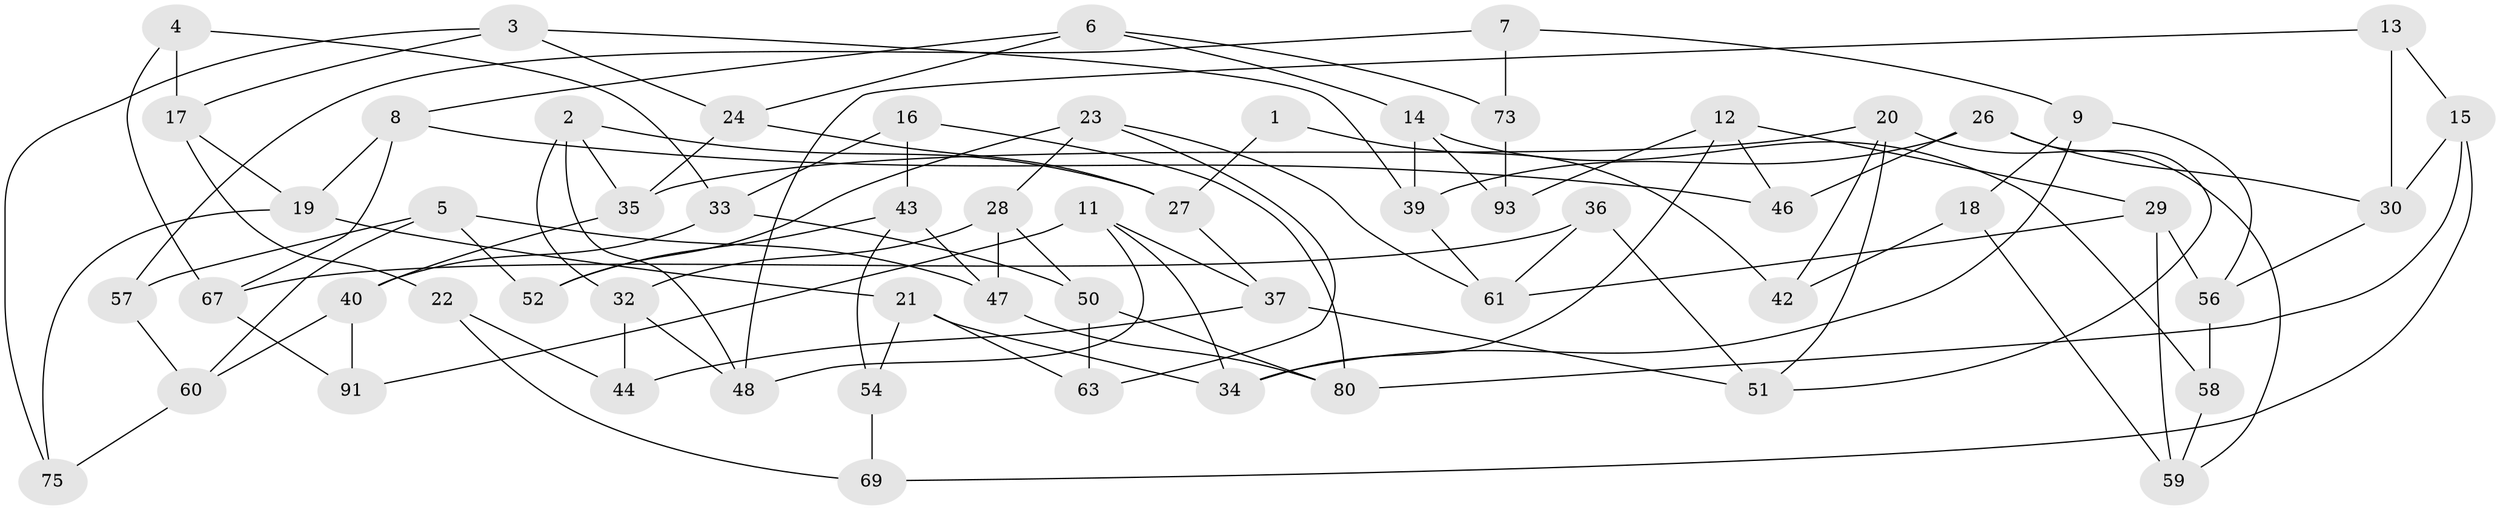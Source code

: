 // original degree distribution, {3: 1.0}
// Generated by graph-tools (version 1.1) at 2025/39/02/21/25 10:39:00]
// undirected, 60 vertices, 109 edges
graph export_dot {
graph [start="1"]
  node [color=gray90,style=filled];
  1;
  2 [super="+41"];
  3 [super="+31"];
  4;
  5 [super="+25"];
  6 [super="+55"];
  7;
  8 [super="+82"];
  9 [super="+10"];
  11 [super="+66"];
  12 [super="+88"];
  13;
  14 [super="+72"];
  15 [super="+79"];
  16;
  17 [super="+49"];
  18;
  19 [super="+45"];
  20 [super="+76"];
  21 [super="+89"];
  22;
  23 [super="+92"];
  24 [super="+53"];
  26 [super="+68"];
  27 [super="+77"];
  28 [super="+38"];
  29 [super="+95"];
  30 [super="+64"];
  32 [super="+87"];
  33 [super="+90"];
  34 [super="+78"];
  35 [super="+100"];
  36;
  37 [super="+71"];
  39 [super="+99"];
  40 [super="+74"];
  42 [super="+65"];
  43 [super="+62"];
  44;
  46;
  47 [super="+85"];
  48 [super="+81"];
  50 [super="+83"];
  51 [super="+98"];
  52;
  54;
  56 [super="+84"];
  57;
  58;
  59 [super="+96"];
  60 [super="+70"];
  61 [super="+94"];
  63;
  67 [super="+86"];
  69;
  73;
  75;
  80 [super="+97"];
  91;
  93;
  1 -- 42 [weight=2];
  1 -- 27;
  2 -- 48;
  2 -- 32;
  2 -- 27;
  2 -- 35;
  3 -- 75;
  3 -- 24;
  3 -- 17;
  3 -- 39;
  4 -- 33;
  4 -- 67;
  4 -- 17;
  5 -- 57;
  5 -- 52;
  5 -- 47;
  5 -- 60;
  6 -- 14;
  6 -- 8;
  6 -- 24;
  6 -- 73;
  7 -- 57;
  7 -- 73;
  7 -- 9;
  8 -- 67;
  8 -- 46;
  8 -- 19;
  9 -- 18;
  9 -- 34;
  9 -- 56;
  11 -- 91;
  11 -- 34;
  11 -- 37;
  11 -- 48;
  12 -- 93;
  12 -- 34;
  12 -- 29;
  12 -- 46;
  13 -- 48;
  13 -- 30;
  13 -- 15;
  14 -- 58;
  14 -- 93;
  14 -- 39;
  15 -- 69;
  15 -- 30;
  15 -- 80;
  16 -- 80;
  16 -- 43;
  16 -- 33;
  17 -- 22;
  17 -- 19;
  18 -- 42;
  18 -- 59;
  19 -- 75;
  19 -- 21;
  20 -- 59;
  20 -- 35;
  20 -- 42;
  20 -- 51;
  21 -- 34;
  21 -- 54;
  21 -- 63;
  22 -- 69;
  22 -- 44;
  23 -- 52;
  23 -- 28;
  23 -- 63;
  23 -- 61;
  24 -- 27;
  24 -- 35;
  26 -- 30;
  26 -- 51;
  26 -- 46;
  26 -- 39;
  27 -- 37;
  28 -- 47;
  28 -- 50;
  28 -- 32;
  29 -- 56;
  29 -- 59;
  29 -- 61;
  30 -- 56;
  32 -- 48;
  32 -- 44;
  33 -- 50;
  33 -- 40;
  35 -- 40;
  36 -- 61;
  36 -- 51;
  36 -- 67;
  37 -- 44;
  37 -- 51;
  39 -- 61;
  40 -- 60;
  40 -- 91;
  43 -- 52;
  43 -- 47;
  43 -- 54;
  47 -- 80;
  50 -- 63;
  50 -- 80;
  54 -- 69;
  56 -- 58;
  57 -- 60;
  58 -- 59;
  60 -- 75;
  67 -- 91;
  73 -- 93;
}
